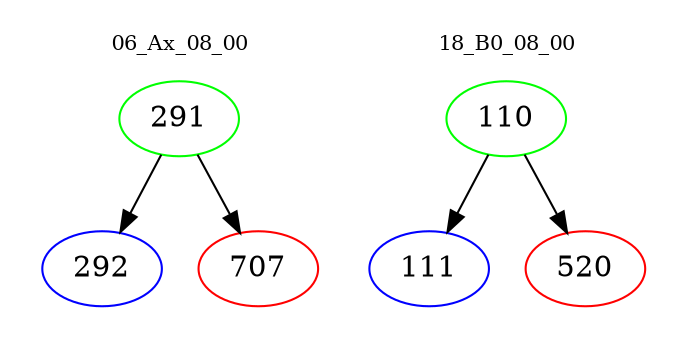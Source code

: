 digraph{
subgraph cluster_0 {
color = white
label = "06_Ax_08_00";
fontsize=10;
T0_291 [label="291", color="green"]
T0_291 -> T0_292 [color="black"]
T0_292 [label="292", color="blue"]
T0_291 -> T0_707 [color="black"]
T0_707 [label="707", color="red"]
}
subgraph cluster_1 {
color = white
label = "18_B0_08_00";
fontsize=10;
T1_110 [label="110", color="green"]
T1_110 -> T1_111 [color="black"]
T1_111 [label="111", color="blue"]
T1_110 -> T1_520 [color="black"]
T1_520 [label="520", color="red"]
}
}
